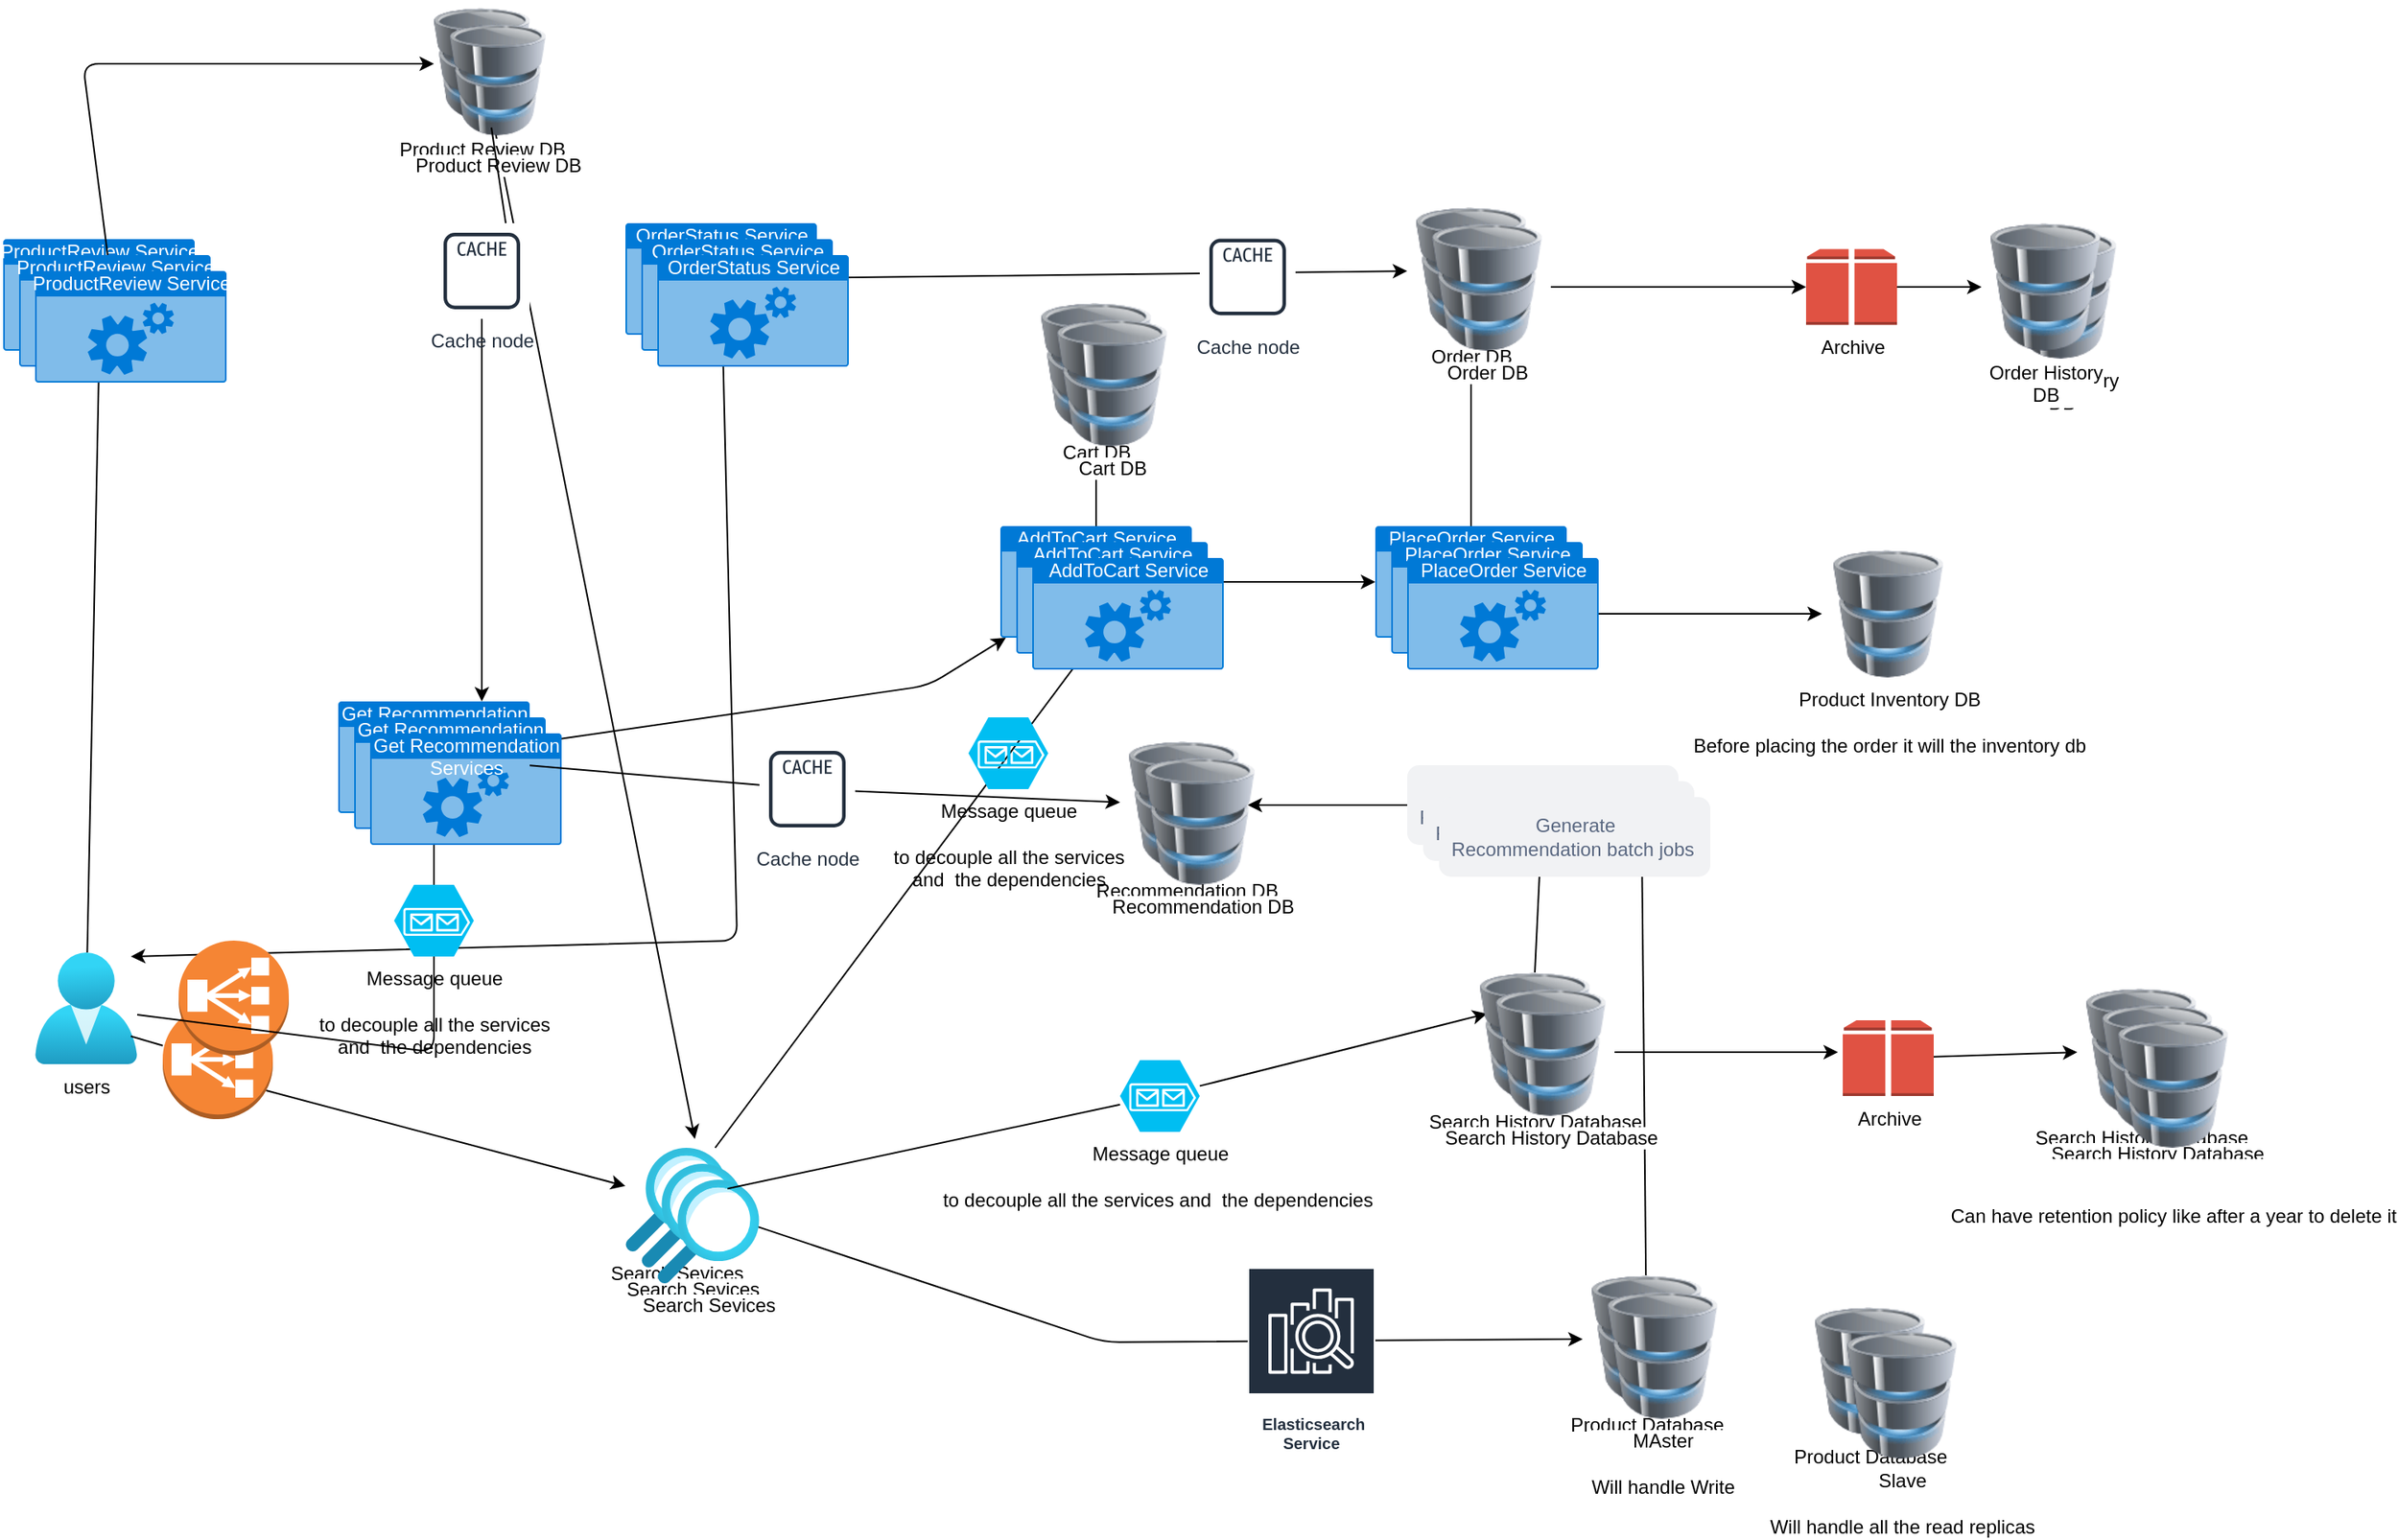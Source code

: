 <mxfile>
    <diagram id="9rP1zK-tiH8YetEjevAZ" name="Page-1">
        <mxGraphModel dx="1609" dy="1897" grid="1" gridSize="10" guides="1" tooltips="1" connect="1" arrows="1" fold="1" page="1" pageScale="1" pageWidth="850" pageHeight="1100" math="0" shadow="0">
            <root>
                <mxCell id="0"/>
                <mxCell id="1" parent="0"/>
                <mxCell id="5" style="edgeStyle=none;html=1;exitX=0.938;exitY=0.75;exitDx=0;exitDy=0;exitPerimeter=0;startArrow=none;" edge="1" parent="1" source="57" target="4">
                    <mxGeometry relative="1" as="geometry"/>
                </mxCell>
                <mxCell id="48" style="edgeStyle=none;html=1;entryX=0.5;entryY=1;entryDx=0;entryDy=0;entryPerimeter=0;startArrow=none;" edge="1" parent="1" source="107" target="25">
                    <mxGeometry relative="1" as="geometry">
                        <Array as="points"/>
                    </mxGeometry>
                </mxCell>
                <mxCell id="56" style="edgeStyle=none;html=1;" edge="1" parent="1" source="2">
                    <mxGeometry relative="1" as="geometry">
                        <mxPoint x="-200" y="-80" as="targetPoint"/>
                    </mxGeometry>
                </mxCell>
                <mxCell id="2" value="users" style="aspect=fixed;html=1;points=[];align=center;image;fontSize=12;image=img/lib/azure2/identity/Users.svg;" vertex="1" parent="1">
                    <mxGeometry x="-240" y="287.5" width="64" height="70" as="geometry"/>
                </mxCell>
                <mxCell id="10" style="edgeStyle=none;html=1;entryX=0;entryY=0.5;entryDx=0;entryDy=0;" edge="1" parent="1" source="4" target="17">
                    <mxGeometry relative="1" as="geometry">
                        <mxPoint x="620" y="532" as="targetPoint"/>
                        <Array as="points">
                            <mxPoint x="430" y="532"/>
                        </Array>
                    </mxGeometry>
                </mxCell>
                <mxCell id="11" style="edgeStyle=none;html=1;startArrow=none;" edge="1" parent="1" source="105">
                    <mxGeometry relative="1" as="geometry">
                        <mxPoint x="670" y="325.841" as="targetPoint"/>
                    </mxGeometry>
                </mxCell>
                <mxCell id="31" style="edgeStyle=none;html=1;entryX=0.5;entryY=1;entryDx=0;entryDy=0;entryPerimeter=0;" edge="1" parent="1" source="4" target="29">
                    <mxGeometry relative="1" as="geometry"/>
                </mxCell>
                <mxCell id="4" value="Search Sevices" style="aspect=fixed;html=1;points=[];align=center;image;fontSize=12;image=img/lib/azure2/general/Search.svg;" vertex="1" parent="1">
                    <mxGeometry x="130" y="410" width="64" height="65" as="geometry"/>
                </mxCell>
                <mxCell id="15" value="" style="edgeStyle=none;html=1;" edge="1" parent="1" target="14">
                    <mxGeometry relative="1" as="geometry">
                        <mxPoint x="700" y="300" as="sourcePoint"/>
                    </mxGeometry>
                </mxCell>
                <mxCell id="21" style="edgeStyle=none;html=1;" edge="1" parent="1" source="14" target="18">
                    <mxGeometry relative="1" as="geometry"/>
                </mxCell>
                <mxCell id="14" value="Generate &lt;br&gt;Recommendation batch jobs&amp;nbsp;" style="rounded=1;align=center;fillColor=#F1F2F4;strokeColor=none;html=1;fontColor=#596780;fontSize=12" vertex="1" parent="1">
                    <mxGeometry x="620" y="170" width="170" height="50" as="geometry"/>
                </mxCell>
                <mxCell id="16" value="Search History Database" style="image;html=1;image=img/lib/clip_art/computers/Database_128x128.png" vertex="1" parent="1">
                    <mxGeometry x="660" y="300" width="80" height="80" as="geometry"/>
                </mxCell>
                <mxCell id="23" style="edgeStyle=none;html=1;entryX=0.865;entryY=1.01;entryDx=0;entryDy=0;entryPerimeter=0;" edge="1" parent="1" source="17" target="14">
                    <mxGeometry relative="1" as="geometry">
                        <mxPoint x="770" y="230" as="targetPoint"/>
                    </mxGeometry>
                </mxCell>
                <mxCell id="17" value="Product Database" style="image;html=1;image=img/lib/clip_art/computers/Database_128x128.png" vertex="1" parent="1">
                    <mxGeometry x="730" y="490" width="80" height="80" as="geometry"/>
                </mxCell>
                <mxCell id="18" value="&amp;nbsp;Recommendation DB&lt;br&gt;" style="image;html=1;image=img/lib/clip_art/computers/Database_128x128.png" vertex="1" parent="1">
                    <mxGeometry x="440" y="155" width="80" height="80" as="geometry"/>
                </mxCell>
                <mxCell id="26" value="" style="edgeStyle=none;html=1;startArrow=none;" edge="1" parent="1" source="103" target="18">
                    <mxGeometry relative="1" as="geometry"/>
                </mxCell>
                <mxCell id="30" style="edgeStyle=none;html=1;" edge="1" parent="1" source="25" target="29">
                    <mxGeometry relative="1" as="geometry">
                        <Array as="points">
                            <mxPoint x="320" y="120"/>
                        </Array>
                    </mxGeometry>
                </mxCell>
                <mxCell id="25" value="Get Recommendation&lt;br&gt;Services" style="html=1;strokeColor=none;fillColor=#0079D6;labelPosition=center;verticalLabelPosition=middle;verticalAlign=top;align=center;fontSize=12;outlineConnect=0;spacingTop=-6;fontColor=#FFFFFF;sketch=0;shape=mxgraph.sitemap.services;" vertex="1" parent="1">
                    <mxGeometry x="-50" y="130" width="120" height="70" as="geometry"/>
                </mxCell>
                <mxCell id="33" style="edgeStyle=none;html=1;" edge="1" parent="1" source="29" target="32">
                    <mxGeometry relative="1" as="geometry"/>
                </mxCell>
                <mxCell id="38" value="" style="edgeStyle=none;html=1;" edge="1" parent="1" source="29" target="34">
                    <mxGeometry relative="1" as="geometry"/>
                </mxCell>
                <mxCell id="29" value="AddToCart Service" style="html=1;strokeColor=none;fillColor=#0079D6;labelPosition=center;verticalLabelPosition=middle;verticalAlign=top;align=center;fontSize=12;outlineConnect=0;spacingTop=-6;fontColor=#FFFFFF;sketch=0;shape=mxgraph.sitemap.services;" vertex="1" parent="1">
                    <mxGeometry x="365" y="20" width="120" height="70" as="geometry"/>
                </mxCell>
                <mxCell id="32" value="Cart DB" style="image;html=1;image=img/lib/clip_art/computers/Database_128x128.png" vertex="1" parent="1">
                    <mxGeometry x="385" y="-120" width="80" height="80" as="geometry"/>
                </mxCell>
                <mxCell id="37" value="" style="edgeStyle=none;html=1;" edge="1" parent="1" source="34" target="35">
                    <mxGeometry relative="1" as="geometry"/>
                </mxCell>
                <mxCell id="34" value="PlaceOrder Service" style="html=1;strokeColor=none;fillColor=#0079D6;labelPosition=center;verticalLabelPosition=middle;verticalAlign=top;align=center;fontSize=12;outlineConnect=0;spacingTop=-6;fontColor=#FFFFFF;sketch=0;shape=mxgraph.sitemap.services;" vertex="1" parent="1">
                    <mxGeometry x="600" y="20" width="120" height="70" as="geometry"/>
                </mxCell>
                <mxCell id="35" value="Order DB" style="image;html=1;image=img/lib/clip_art/computers/Database_128x128.png" vertex="1" parent="1">
                    <mxGeometry x="620" y="-180" width="80" height="80" as="geometry"/>
                </mxCell>
                <mxCell id="41" style="edgeStyle=none;html=1;entryX=0;entryY=0.5;entryDx=0;entryDy=0;" edge="1" parent="1" source="39" target="35">
                    <mxGeometry relative="1" as="geometry"/>
                </mxCell>
                <mxCell id="42" style="edgeStyle=none;html=1;entryX=0.938;entryY=0.036;entryDx=0;entryDy=0;entryPerimeter=0;" edge="1" parent="1" source="39" target="2">
                    <mxGeometry relative="1" as="geometry">
                        <Array as="points">
                            <mxPoint x="200" y="280"/>
                        </Array>
                    </mxGeometry>
                </mxCell>
                <mxCell id="39" value="OrderStatus Service" style="html=1;strokeColor=none;fillColor=#0079D6;labelPosition=center;verticalLabelPosition=middle;verticalAlign=top;align=center;fontSize=12;outlineConnect=0;spacingTop=-6;fontColor=#FFFFFF;sketch=0;shape=mxgraph.sitemap.services;" vertex="1" parent="1">
                    <mxGeometry x="130" y="-170" width="120" height="70" as="geometry"/>
                </mxCell>
                <mxCell id="43" value="ProductReview Service" style="html=1;strokeColor=none;fillColor=#0079D6;labelPosition=center;verticalLabelPosition=middle;verticalAlign=top;align=center;fontSize=12;outlineConnect=0;spacingTop=-6;fontColor=#FFFFFF;sketch=0;shape=mxgraph.sitemap.services;" vertex="1" parent="1">
                    <mxGeometry x="-260" y="-160" width="120" height="70" as="geometry"/>
                </mxCell>
                <mxCell id="54" style="edgeStyle=none;html=1;entryX=0.75;entryY=0;entryDx=0;entryDy=0;entryPerimeter=0;startArrow=none;" edge="1" parent="1" source="113" target="25">
                    <mxGeometry relative="1" as="geometry"/>
                </mxCell>
                <mxCell id="55" style="edgeStyle=none;html=1;entryX=0.68;entryY=-0.085;entryDx=0;entryDy=0;entryPerimeter=0;" edge="1" parent="1" source="45" target="4">
                    <mxGeometry relative="1" as="geometry"/>
                </mxCell>
                <mxCell id="45" value="Product Review DB" style="image;html=1;image=img/lib/clip_art/computers/Database_128x128.png" vertex="1" parent="1">
                    <mxGeometry x="10" y="-310" width="60" height="80" as="geometry"/>
                </mxCell>
                <mxCell id="58" value="" style="edgeStyle=none;html=1;exitX=0.938;exitY=0.75;exitDx=0;exitDy=0;exitPerimeter=0;endArrow=none;" edge="1" parent="1" source="2" target="57">
                    <mxGeometry relative="1" as="geometry">
                        <mxPoint x="-179.968" y="340" as="sourcePoint"/>
                        <mxPoint x="130" y="432.908" as="targetPoint"/>
                    </mxGeometry>
                </mxCell>
                <mxCell id="57" value="" style="outlineConnect=0;dashed=0;verticalLabelPosition=bottom;verticalAlign=top;align=center;html=1;shape=mxgraph.aws3.classic_load_balancer;fillColor=#F58534;gradientColor=none;" vertex="1" parent="1">
                    <mxGeometry x="-160" y="320" width="69" height="72" as="geometry"/>
                </mxCell>
                <mxCell id="59" value="" style="outlineConnect=0;dashed=0;verticalLabelPosition=bottom;verticalAlign=top;align=center;html=1;shape=mxgraph.aws3.classic_load_balancer;fillColor=#F58534;gradientColor=none;" vertex="1" parent="1">
                    <mxGeometry x="-150" y="280" width="69" height="72" as="geometry"/>
                </mxCell>
                <mxCell id="60" value="Search Sevices" style="aspect=fixed;html=1;points=[];align=center;image;fontSize=12;image=img/lib/azure2/general/Search.svg;" vertex="1" parent="1">
                    <mxGeometry x="140" y="420" width="64" height="65" as="geometry"/>
                </mxCell>
                <mxCell id="63" value="Search Sevices" style="aspect=fixed;html=1;points=[];align=center;image;fontSize=12;image=img/lib/azure2/general/Search.svg;" vertex="1" parent="1">
                    <mxGeometry x="150" y="430" width="64" height="65" as="geometry"/>
                </mxCell>
                <mxCell id="64" value="Get Recommendation&lt;br&gt;Services" style="html=1;strokeColor=none;fillColor=#0079D6;labelPosition=center;verticalLabelPosition=middle;verticalAlign=top;align=center;fontSize=12;outlineConnect=0;spacingTop=-6;fontColor=#FFFFFF;sketch=0;shape=mxgraph.sitemap.services;" vertex="1" parent="1">
                    <mxGeometry x="-40" y="140" width="120" height="70" as="geometry"/>
                </mxCell>
                <mxCell id="65" value="Get Recommendation&lt;br&gt;Services" style="html=1;strokeColor=none;fillColor=#0079D6;labelPosition=center;verticalLabelPosition=middle;verticalAlign=top;align=center;fontSize=12;outlineConnect=0;spacingTop=-6;fontColor=#FFFFFF;sketch=0;shape=mxgraph.sitemap.services;" vertex="1" parent="1">
                    <mxGeometry x="-30" y="150" width="120" height="70" as="geometry"/>
                </mxCell>
                <mxCell id="112" style="edgeStyle=none;html=1;entryX=0;entryY=0.5;entryDx=0;entryDy=0;" edge="1" parent="1" source="66" target="45">
                    <mxGeometry relative="1" as="geometry">
                        <Array as="points">
                            <mxPoint x="-210" y="-270"/>
                        </Array>
                    </mxGeometry>
                </mxCell>
                <mxCell id="66" value="ProductReview Service" style="html=1;strokeColor=none;fillColor=#0079D6;labelPosition=center;verticalLabelPosition=middle;verticalAlign=top;align=center;fontSize=12;outlineConnect=0;spacingTop=-6;fontColor=#FFFFFF;sketch=0;shape=mxgraph.sitemap.services;" vertex="1" parent="1">
                    <mxGeometry x="-250" y="-150" width="120" height="70" as="geometry"/>
                </mxCell>
                <mxCell id="67" value="ProductReview Service" style="html=1;strokeColor=none;fillColor=#0079D6;labelPosition=center;verticalLabelPosition=middle;verticalAlign=top;align=center;fontSize=12;outlineConnect=0;spacingTop=-6;fontColor=#FFFFFF;sketch=0;shape=mxgraph.sitemap.services;" vertex="1" parent="1">
                    <mxGeometry x="-240" y="-140" width="120" height="70" as="geometry"/>
                </mxCell>
                <mxCell id="69" value="OrderStatus Service" style="html=1;strokeColor=none;fillColor=#0079D6;labelPosition=center;verticalLabelPosition=middle;verticalAlign=top;align=center;fontSize=12;outlineConnect=0;spacingTop=-6;fontColor=#FFFFFF;sketch=0;shape=mxgraph.sitemap.services;" vertex="1" parent="1">
                    <mxGeometry x="140" y="-160" width="120" height="70" as="geometry"/>
                </mxCell>
                <mxCell id="70" value="OrderStatus Service" style="html=1;strokeColor=none;fillColor=#0079D6;labelPosition=center;verticalLabelPosition=middle;verticalAlign=top;align=center;fontSize=12;outlineConnect=0;spacingTop=-6;fontColor=#FFFFFF;sketch=0;shape=mxgraph.sitemap.services;" vertex="1" parent="1">
                    <mxGeometry x="150" y="-150" width="120" height="70" as="geometry"/>
                </mxCell>
                <mxCell id="71" value="AddToCart Service" style="html=1;strokeColor=none;fillColor=#0079D6;labelPosition=center;verticalLabelPosition=middle;verticalAlign=top;align=center;fontSize=12;outlineConnect=0;spacingTop=-6;fontColor=#FFFFFF;sketch=0;shape=mxgraph.sitemap.services;" vertex="1" parent="1">
                    <mxGeometry x="375" y="30" width="120" height="70" as="geometry"/>
                </mxCell>
                <mxCell id="72" value="AddToCart Service" style="html=1;strokeColor=none;fillColor=#0079D6;labelPosition=center;verticalLabelPosition=middle;verticalAlign=top;align=center;fontSize=12;outlineConnect=0;spacingTop=-6;fontColor=#FFFFFF;sketch=0;shape=mxgraph.sitemap.services;" vertex="1" parent="1">
                    <mxGeometry x="385" y="40" width="120" height="70" as="geometry"/>
                </mxCell>
                <mxCell id="73" value="PlaceOrder Service" style="html=1;strokeColor=none;fillColor=#0079D6;labelPosition=center;verticalLabelPosition=middle;verticalAlign=top;align=center;fontSize=12;outlineConnect=0;spacingTop=-6;fontColor=#FFFFFF;sketch=0;shape=mxgraph.sitemap.services;" vertex="1" parent="1">
                    <mxGeometry x="610" y="30" width="120" height="70" as="geometry"/>
                </mxCell>
                <mxCell id="101" style="edgeStyle=none;html=1;entryX=0.083;entryY=0.643;entryDx=0;entryDy=0;entryPerimeter=0;" edge="1" parent="1" source="74">
                    <mxGeometry relative="1" as="geometry">
                        <mxPoint x="879.96" y="75.01" as="targetPoint"/>
                    </mxGeometry>
                </mxCell>
                <mxCell id="74" value="PlaceOrder Service" style="html=1;strokeColor=none;fillColor=#0079D6;labelPosition=center;verticalLabelPosition=middle;verticalAlign=top;align=center;fontSize=12;outlineConnect=0;spacingTop=-6;fontColor=#FFFFFF;sketch=0;shape=mxgraph.sitemap.services;" vertex="1" parent="1">
                    <mxGeometry x="620" y="40" width="120" height="70" as="geometry"/>
                </mxCell>
                <mxCell id="75" value="Generate &lt;br&gt;Recommendation batch jobs&amp;nbsp;" style="rounded=1;align=center;fillColor=#F1F2F4;strokeColor=none;html=1;fontColor=#596780;fontSize=12" vertex="1" parent="1">
                    <mxGeometry x="630" y="180" width="170" height="50" as="geometry"/>
                </mxCell>
                <mxCell id="76" value="Generate &lt;br&gt;Recommendation batch jobs&amp;nbsp;" style="rounded=1;align=center;fillColor=#F1F2F4;strokeColor=none;html=1;fontColor=#596780;fontSize=12" vertex="1" parent="1">
                    <mxGeometry x="640" y="190" width="170" height="50" as="geometry"/>
                </mxCell>
                <mxCell id="77" value="&lt;br&gt;&amp;nbsp;Elasticsearch Service" style="sketch=0;outlineConnect=0;fontColor=#232F3E;gradientColor=none;strokeColor=#ffffff;fillColor=#232F3E;dashed=0;verticalLabelPosition=middle;verticalAlign=bottom;align=center;html=1;whiteSpace=wrap;fontSize=10;fontStyle=1;spacing=3;shape=mxgraph.aws4.productIcon;prIcon=mxgraph.aws4.elasticsearch_service;" vertex="1" parent="1">
                    <mxGeometry x="520" y="485" width="80" height="120" as="geometry"/>
                </mxCell>
                <mxCell id="78" value="Product Database" style="image;html=1;image=img/lib/clip_art/computers/Database_128x128.png" vertex="1" parent="1">
                    <mxGeometry x="870" y="510" width="80" height="80" as="geometry"/>
                </mxCell>
                <mxCell id="79" value="Slave&lt;br&gt;&lt;br&gt;Will handle all the read replicas&lt;br&gt;" style="image;html=1;image=img/lib/clip_art/computers/Database_128x128.png" vertex="1" parent="1">
                    <mxGeometry x="890" y="525" width="80" height="80" as="geometry"/>
                </mxCell>
                <mxCell id="80" value="MAster&lt;br&gt;&lt;br&gt;Will handle Write" style="image;html=1;image=img/lib/clip_art/computers/Database_128x128.png" vertex="1" parent="1">
                    <mxGeometry x="740" y="500" width="80" height="80" as="geometry"/>
                </mxCell>
                <mxCell id="90" style="edgeStyle=none;html=1;" edge="1" parent="1" source="84">
                    <mxGeometry relative="1" as="geometry">
                        <mxPoint x="890" y="350" as="targetPoint"/>
                    </mxGeometry>
                </mxCell>
                <mxCell id="84" value="Search History Database" style="image;html=1;image=img/lib/clip_art/computers/Database_128x128.png" vertex="1" parent="1">
                    <mxGeometry x="670" y="310" width="80" height="80" as="geometry"/>
                </mxCell>
                <mxCell id="85" value="&amp;nbsp;Recommendation DB&lt;br&gt;" style="image;html=1;image=img/lib/clip_art/computers/Database_128x128.png" vertex="1" parent="1">
                    <mxGeometry x="450" y="165" width="80" height="80" as="geometry"/>
                </mxCell>
                <mxCell id="86" value="Cart DB" style="image;html=1;image=img/lib/clip_art/computers/Database_128x128.png" vertex="1" parent="1">
                    <mxGeometry x="395" y="-110" width="80" height="80" as="geometry"/>
                </mxCell>
                <mxCell id="96" style="edgeStyle=none;html=1;entryX=0;entryY=0.5;entryDx=0;entryDy=0;entryPerimeter=0;" edge="1" parent="1" source="87" target="95">
                    <mxGeometry relative="1" as="geometry"/>
                </mxCell>
                <mxCell id="87" value="Order DB" style="image;html=1;image=img/lib/clip_art/computers/Database_128x128.png" vertex="1" parent="1">
                    <mxGeometry x="630" y="-170" width="80" height="80" as="geometry"/>
                </mxCell>
                <mxCell id="88" value="Product Review DB" style="image;html=1;image=img/lib/clip_art/computers/Database_128x128.png" vertex="1" parent="1">
                    <mxGeometry x="20" y="-300" width="60" height="80" as="geometry"/>
                </mxCell>
                <mxCell id="93" style="edgeStyle=none;html=1;entryX=0;entryY=0.5;entryDx=0;entryDy=0;" edge="1" parent="1" source="89" target="91">
                    <mxGeometry relative="1" as="geometry"/>
                </mxCell>
                <mxCell id="89" value="Archive" style="outlineConnect=0;dashed=0;verticalLabelPosition=bottom;verticalAlign=top;align=center;html=1;shape=mxgraph.aws3.archive;fillColor=#E05243;gradientColor=none;" vertex="1" parent="1">
                    <mxGeometry x="893" y="330" width="57" height="47.5" as="geometry"/>
                </mxCell>
                <mxCell id="91" value="Search History Database" style="image;html=1;image=img/lib/clip_art/computers/Database_128x128.png" vertex="1" parent="1">
                    <mxGeometry x="1040" y="310" width="80" height="80" as="geometry"/>
                </mxCell>
                <mxCell id="92" value="Search History Database" style="image;html=1;image=img/lib/clip_art/computers/Database_128x128.png" vertex="1" parent="1">
                    <mxGeometry x="1050" y="320" width="80" height="80" as="geometry"/>
                </mxCell>
                <mxCell id="94" value="&lt;br&gt;&lt;br&gt;Can have retention policy like after a year to delete it" style="image;html=1;image=img/lib/clip_art/computers/Database_128x128.png" vertex="1" parent="1">
                    <mxGeometry x="1060" y="330" width="80" height="80" as="geometry"/>
                </mxCell>
                <mxCell id="99" value="" style="edgeStyle=none;html=1;" edge="1" parent="1" source="95" target="98">
                    <mxGeometry relative="1" as="geometry"/>
                </mxCell>
                <mxCell id="95" value="Archive" style="outlineConnect=0;dashed=0;verticalLabelPosition=bottom;verticalAlign=top;align=center;html=1;shape=mxgraph.aws3.archive;fillColor=#E05243;gradientColor=none;" vertex="1" parent="1">
                    <mxGeometry x="870" y="-153.75" width="57" height="47.5" as="geometry"/>
                </mxCell>
                <mxCell id="97" value="Order History &lt;br&gt;DB" style="image;html=1;image=img/lib/clip_art/computers/Database_128x128.png" vertex="1" parent="1">
                    <mxGeometry x="990" y="-165" width="80" height="80" as="geometry"/>
                </mxCell>
                <mxCell id="98" value="Order History &lt;br&gt;DB" style="image;html=1;image=img/lib/clip_art/computers/Database_128x128.png" vertex="1" parent="1">
                    <mxGeometry x="980" y="-170" width="80" height="80" as="geometry"/>
                </mxCell>
                <mxCell id="102" value="Product Inventory DB&lt;br&gt;&lt;br&gt;Before placing the order it will the inventory db" style="image;html=1;image=img/lib/clip_art/computers/Database_128x128.png" vertex="1" parent="1">
                    <mxGeometry x="881.5" y="35" width="80" height="80" as="geometry"/>
                </mxCell>
                <mxCell id="104" value="" style="edgeStyle=none;html=1;endArrow=none;" edge="1" parent="1" source="25" target="103">
                    <mxGeometry relative="1" as="geometry">
                        <mxPoint x="70" y="168.83" as="sourcePoint"/>
                        <mxPoint x="440" y="192.447" as="targetPoint"/>
                    </mxGeometry>
                </mxCell>
                <mxCell id="103" value="Cache node" style="sketch=0;outlineConnect=0;fontColor=#232F3E;gradientColor=none;strokeColor=#232F3E;fillColor=#ffffff;dashed=0;verticalLabelPosition=bottom;verticalAlign=top;align=center;html=1;fontSize=12;fontStyle=0;aspect=fixed;shape=mxgraph.aws4.resourceIcon;resIcon=mxgraph.aws4.cache_node;" vertex="1" parent="1">
                    <mxGeometry x="214" y="155" width="60" height="60" as="geometry"/>
                </mxCell>
                <mxCell id="106" value="" style="edgeStyle=none;html=1;endArrow=none;" edge="1" parent="1" source="4" target="105">
                    <mxGeometry relative="1" as="geometry">
                        <mxPoint x="670" y="325.841" as="targetPoint"/>
                        <mxPoint x="194" y="435.151" as="sourcePoint"/>
                    </mxGeometry>
                </mxCell>
                <mxCell id="105" value="Message queue&lt;br&gt;&lt;br&gt;to decouple all the services and&amp;nbsp; the dependencies&amp;nbsp;" style="verticalLabelPosition=bottom;html=1;verticalAlign=top;align=center;strokeColor=none;fillColor=#00BEF2;shape=mxgraph.azure.storage_queue;" vertex="1" parent="1">
                    <mxGeometry x="440" y="355" width="50" height="45" as="geometry"/>
                </mxCell>
                <mxCell id="108" value="" style="edgeStyle=none;html=1;entryX=0.5;entryY=1;entryDx=0;entryDy=0;entryPerimeter=0;endArrow=none;" edge="1" parent="1" source="2" target="107">
                    <mxGeometry relative="1" as="geometry">
                        <mxPoint x="-176" y="326.537" as="sourcePoint"/>
                        <mxPoint x="10" y="200" as="targetPoint"/>
                        <Array as="points">
                            <mxPoint x="10" y="350"/>
                        </Array>
                    </mxGeometry>
                </mxCell>
                <mxCell id="107" value="Message queue&lt;br&gt;&lt;br&gt;to decouple all the services&lt;br&gt;&amp;nbsp;and&amp;nbsp; the dependencies&amp;nbsp;" style="verticalLabelPosition=bottom;html=1;verticalAlign=top;align=center;strokeColor=none;fillColor=#00BEF2;shape=mxgraph.azure.storage_queue;" vertex="1" parent="1">
                    <mxGeometry x="-15" y="245" width="50" height="45" as="geometry"/>
                </mxCell>
                <mxCell id="109" value="Message queue&lt;br&gt;&lt;br&gt;to decouple all the services&lt;br&gt;&amp;nbsp;and&amp;nbsp; the dependencies&amp;nbsp;" style="verticalLabelPosition=bottom;html=1;verticalAlign=top;align=center;strokeColor=none;fillColor=#00BEF2;shape=mxgraph.azure.storage_queue;" vertex="1" parent="1">
                    <mxGeometry x="345" y="140" width="50" height="45" as="geometry"/>
                </mxCell>
                <mxCell id="114" value="" style="edgeStyle=none;html=1;entryX=0.75;entryY=0;entryDx=0;entryDy=0;entryPerimeter=0;endArrow=none;" edge="1" parent="1" source="45" target="113">
                    <mxGeometry relative="1" as="geometry">
                        <mxPoint x="40" y="-230" as="sourcePoint"/>
                        <mxPoint x="40" y="130" as="targetPoint"/>
                    </mxGeometry>
                </mxCell>
                <mxCell id="113" value="Cache node" style="sketch=0;outlineConnect=0;fontColor=#232F3E;gradientColor=none;strokeColor=#232F3E;fillColor=#ffffff;dashed=0;verticalLabelPosition=bottom;verticalAlign=top;align=center;html=1;fontSize=12;fontStyle=0;aspect=fixed;shape=mxgraph.aws4.resourceIcon;resIcon=mxgraph.aws4.cache_node;" vertex="1" parent="1">
                    <mxGeometry x="10" y="-170" width="60" height="60" as="geometry"/>
                </mxCell>
                <mxCell id="115" value="Cache node" style="sketch=0;outlineConnect=0;fontColor=#232F3E;gradientColor=none;strokeColor=#232F3E;fillColor=#ffffff;dashed=0;verticalLabelPosition=bottom;verticalAlign=top;align=center;html=1;fontSize=12;fontStyle=0;aspect=fixed;shape=mxgraph.aws4.resourceIcon;resIcon=mxgraph.aws4.cache_node;" vertex="1" parent="1">
                    <mxGeometry x="490" y="-166.25" width="60" height="60" as="geometry"/>
                </mxCell>
            </root>
        </mxGraphModel>
    </diagram>
</mxfile>